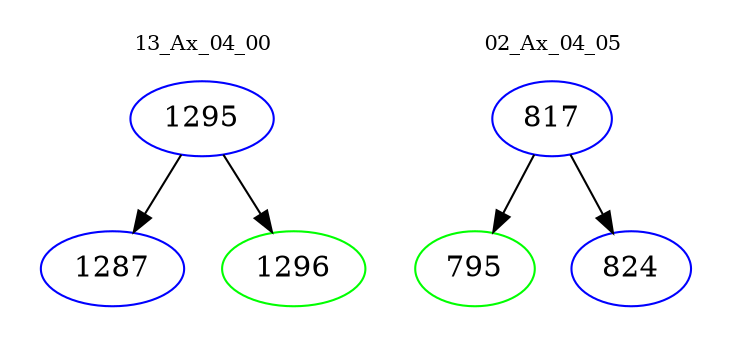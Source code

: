 digraph{
subgraph cluster_0 {
color = white
label = "13_Ax_04_00";
fontsize=10;
T0_1295 [label="1295", color="blue"]
T0_1295 -> T0_1287 [color="black"]
T0_1287 [label="1287", color="blue"]
T0_1295 -> T0_1296 [color="black"]
T0_1296 [label="1296", color="green"]
}
subgraph cluster_1 {
color = white
label = "02_Ax_04_05";
fontsize=10;
T1_817 [label="817", color="blue"]
T1_817 -> T1_795 [color="black"]
T1_795 [label="795", color="green"]
T1_817 -> T1_824 [color="black"]
T1_824 [label="824", color="blue"]
}
}

